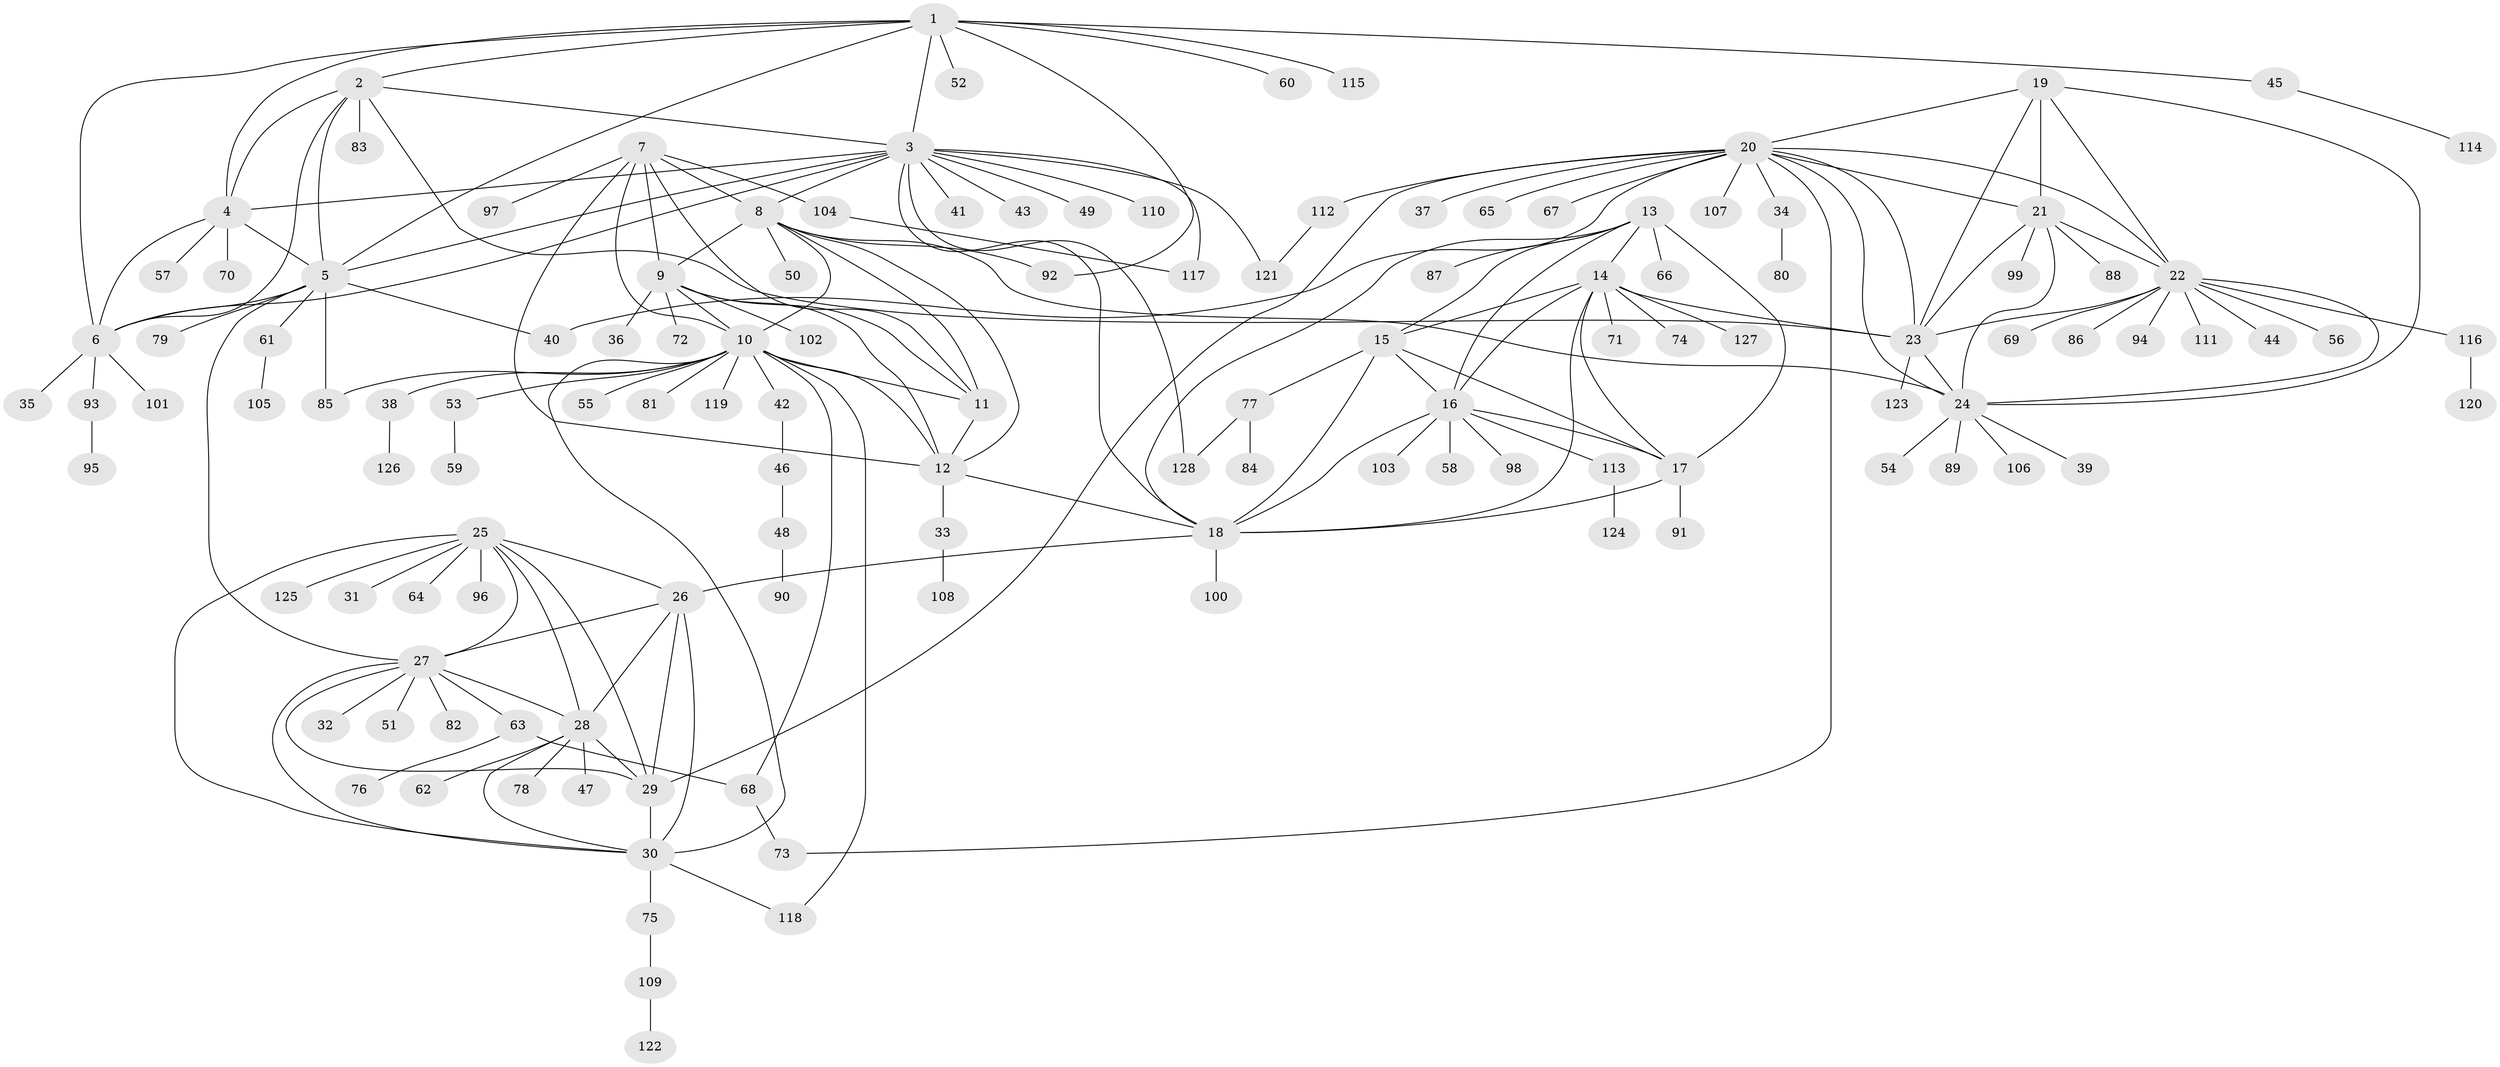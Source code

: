 // coarse degree distribution, {9: 0.030927835051546393, 5: 0.030927835051546393, 19: 0.010309278350515464, 17: 0.010309278350515464, 8: 0.030927835051546393, 6: 0.041237113402061855, 18: 0.010309278350515464, 7: 0.030927835051546393, 4: 0.010309278350515464, 12: 0.010309278350515464, 10: 0.010309278350515464, 1: 0.6288659793814433, 2: 0.12371134020618557, 3: 0.020618556701030927}
// Generated by graph-tools (version 1.1) at 2025/24/03/03/25 07:24:12]
// undirected, 128 vertices, 192 edges
graph export_dot {
graph [start="1"]
  node [color=gray90,style=filled];
  1;
  2;
  3;
  4;
  5;
  6;
  7;
  8;
  9;
  10;
  11;
  12;
  13;
  14;
  15;
  16;
  17;
  18;
  19;
  20;
  21;
  22;
  23;
  24;
  25;
  26;
  27;
  28;
  29;
  30;
  31;
  32;
  33;
  34;
  35;
  36;
  37;
  38;
  39;
  40;
  41;
  42;
  43;
  44;
  45;
  46;
  47;
  48;
  49;
  50;
  51;
  52;
  53;
  54;
  55;
  56;
  57;
  58;
  59;
  60;
  61;
  62;
  63;
  64;
  65;
  66;
  67;
  68;
  69;
  70;
  71;
  72;
  73;
  74;
  75;
  76;
  77;
  78;
  79;
  80;
  81;
  82;
  83;
  84;
  85;
  86;
  87;
  88;
  89;
  90;
  91;
  92;
  93;
  94;
  95;
  96;
  97;
  98;
  99;
  100;
  101;
  102;
  103;
  104;
  105;
  106;
  107;
  108;
  109;
  110;
  111;
  112;
  113;
  114;
  115;
  116;
  117;
  118;
  119;
  120;
  121;
  122;
  123;
  124;
  125;
  126;
  127;
  128;
  1 -- 2;
  1 -- 3;
  1 -- 4;
  1 -- 5;
  1 -- 6;
  1 -- 45;
  1 -- 52;
  1 -- 60;
  1 -- 92;
  1 -- 115;
  2 -- 3;
  2 -- 4;
  2 -- 5;
  2 -- 6;
  2 -- 23;
  2 -- 83;
  3 -- 4;
  3 -- 5;
  3 -- 6;
  3 -- 8;
  3 -- 18;
  3 -- 41;
  3 -- 43;
  3 -- 49;
  3 -- 110;
  3 -- 117;
  3 -- 121;
  3 -- 128;
  4 -- 5;
  4 -- 6;
  4 -- 57;
  4 -- 70;
  5 -- 6;
  5 -- 27;
  5 -- 40;
  5 -- 61;
  5 -- 79;
  5 -- 85;
  6 -- 35;
  6 -- 93;
  6 -- 101;
  7 -- 8;
  7 -- 9;
  7 -- 10;
  7 -- 11;
  7 -- 12;
  7 -- 97;
  7 -- 104;
  8 -- 9;
  8 -- 10;
  8 -- 11;
  8 -- 12;
  8 -- 24;
  8 -- 50;
  8 -- 92;
  9 -- 10;
  9 -- 11;
  9 -- 12;
  9 -- 36;
  9 -- 72;
  9 -- 102;
  10 -- 11;
  10 -- 12;
  10 -- 30;
  10 -- 38;
  10 -- 42;
  10 -- 53;
  10 -- 55;
  10 -- 68;
  10 -- 81;
  10 -- 85;
  10 -- 118;
  10 -- 119;
  11 -- 12;
  12 -- 18;
  12 -- 33;
  13 -- 14;
  13 -- 15;
  13 -- 16;
  13 -- 17;
  13 -- 18;
  13 -- 66;
  13 -- 87;
  14 -- 15;
  14 -- 16;
  14 -- 17;
  14 -- 18;
  14 -- 23;
  14 -- 71;
  14 -- 74;
  14 -- 127;
  15 -- 16;
  15 -- 17;
  15 -- 18;
  15 -- 77;
  16 -- 17;
  16 -- 18;
  16 -- 58;
  16 -- 98;
  16 -- 103;
  16 -- 113;
  17 -- 18;
  17 -- 91;
  18 -- 26;
  18 -- 100;
  19 -- 20;
  19 -- 21;
  19 -- 22;
  19 -- 23;
  19 -- 24;
  20 -- 21;
  20 -- 22;
  20 -- 23;
  20 -- 24;
  20 -- 29;
  20 -- 34;
  20 -- 37;
  20 -- 40;
  20 -- 65;
  20 -- 67;
  20 -- 73;
  20 -- 107;
  20 -- 112;
  21 -- 22;
  21 -- 23;
  21 -- 24;
  21 -- 88;
  21 -- 99;
  22 -- 23;
  22 -- 24;
  22 -- 44;
  22 -- 56;
  22 -- 69;
  22 -- 86;
  22 -- 94;
  22 -- 111;
  22 -- 116;
  23 -- 24;
  23 -- 123;
  24 -- 39;
  24 -- 54;
  24 -- 89;
  24 -- 106;
  25 -- 26;
  25 -- 27;
  25 -- 28;
  25 -- 29;
  25 -- 30;
  25 -- 31;
  25 -- 64;
  25 -- 96;
  25 -- 125;
  26 -- 27;
  26 -- 28;
  26 -- 29;
  26 -- 30;
  27 -- 28;
  27 -- 29;
  27 -- 30;
  27 -- 32;
  27 -- 51;
  27 -- 63;
  27 -- 82;
  28 -- 29;
  28 -- 30;
  28 -- 47;
  28 -- 62;
  28 -- 78;
  29 -- 30;
  30 -- 75;
  30 -- 118;
  33 -- 108;
  34 -- 80;
  38 -- 126;
  42 -- 46;
  45 -- 114;
  46 -- 48;
  48 -- 90;
  53 -- 59;
  61 -- 105;
  63 -- 68;
  63 -- 76;
  68 -- 73;
  75 -- 109;
  77 -- 84;
  77 -- 128;
  93 -- 95;
  104 -- 117;
  109 -- 122;
  112 -- 121;
  113 -- 124;
  116 -- 120;
}
